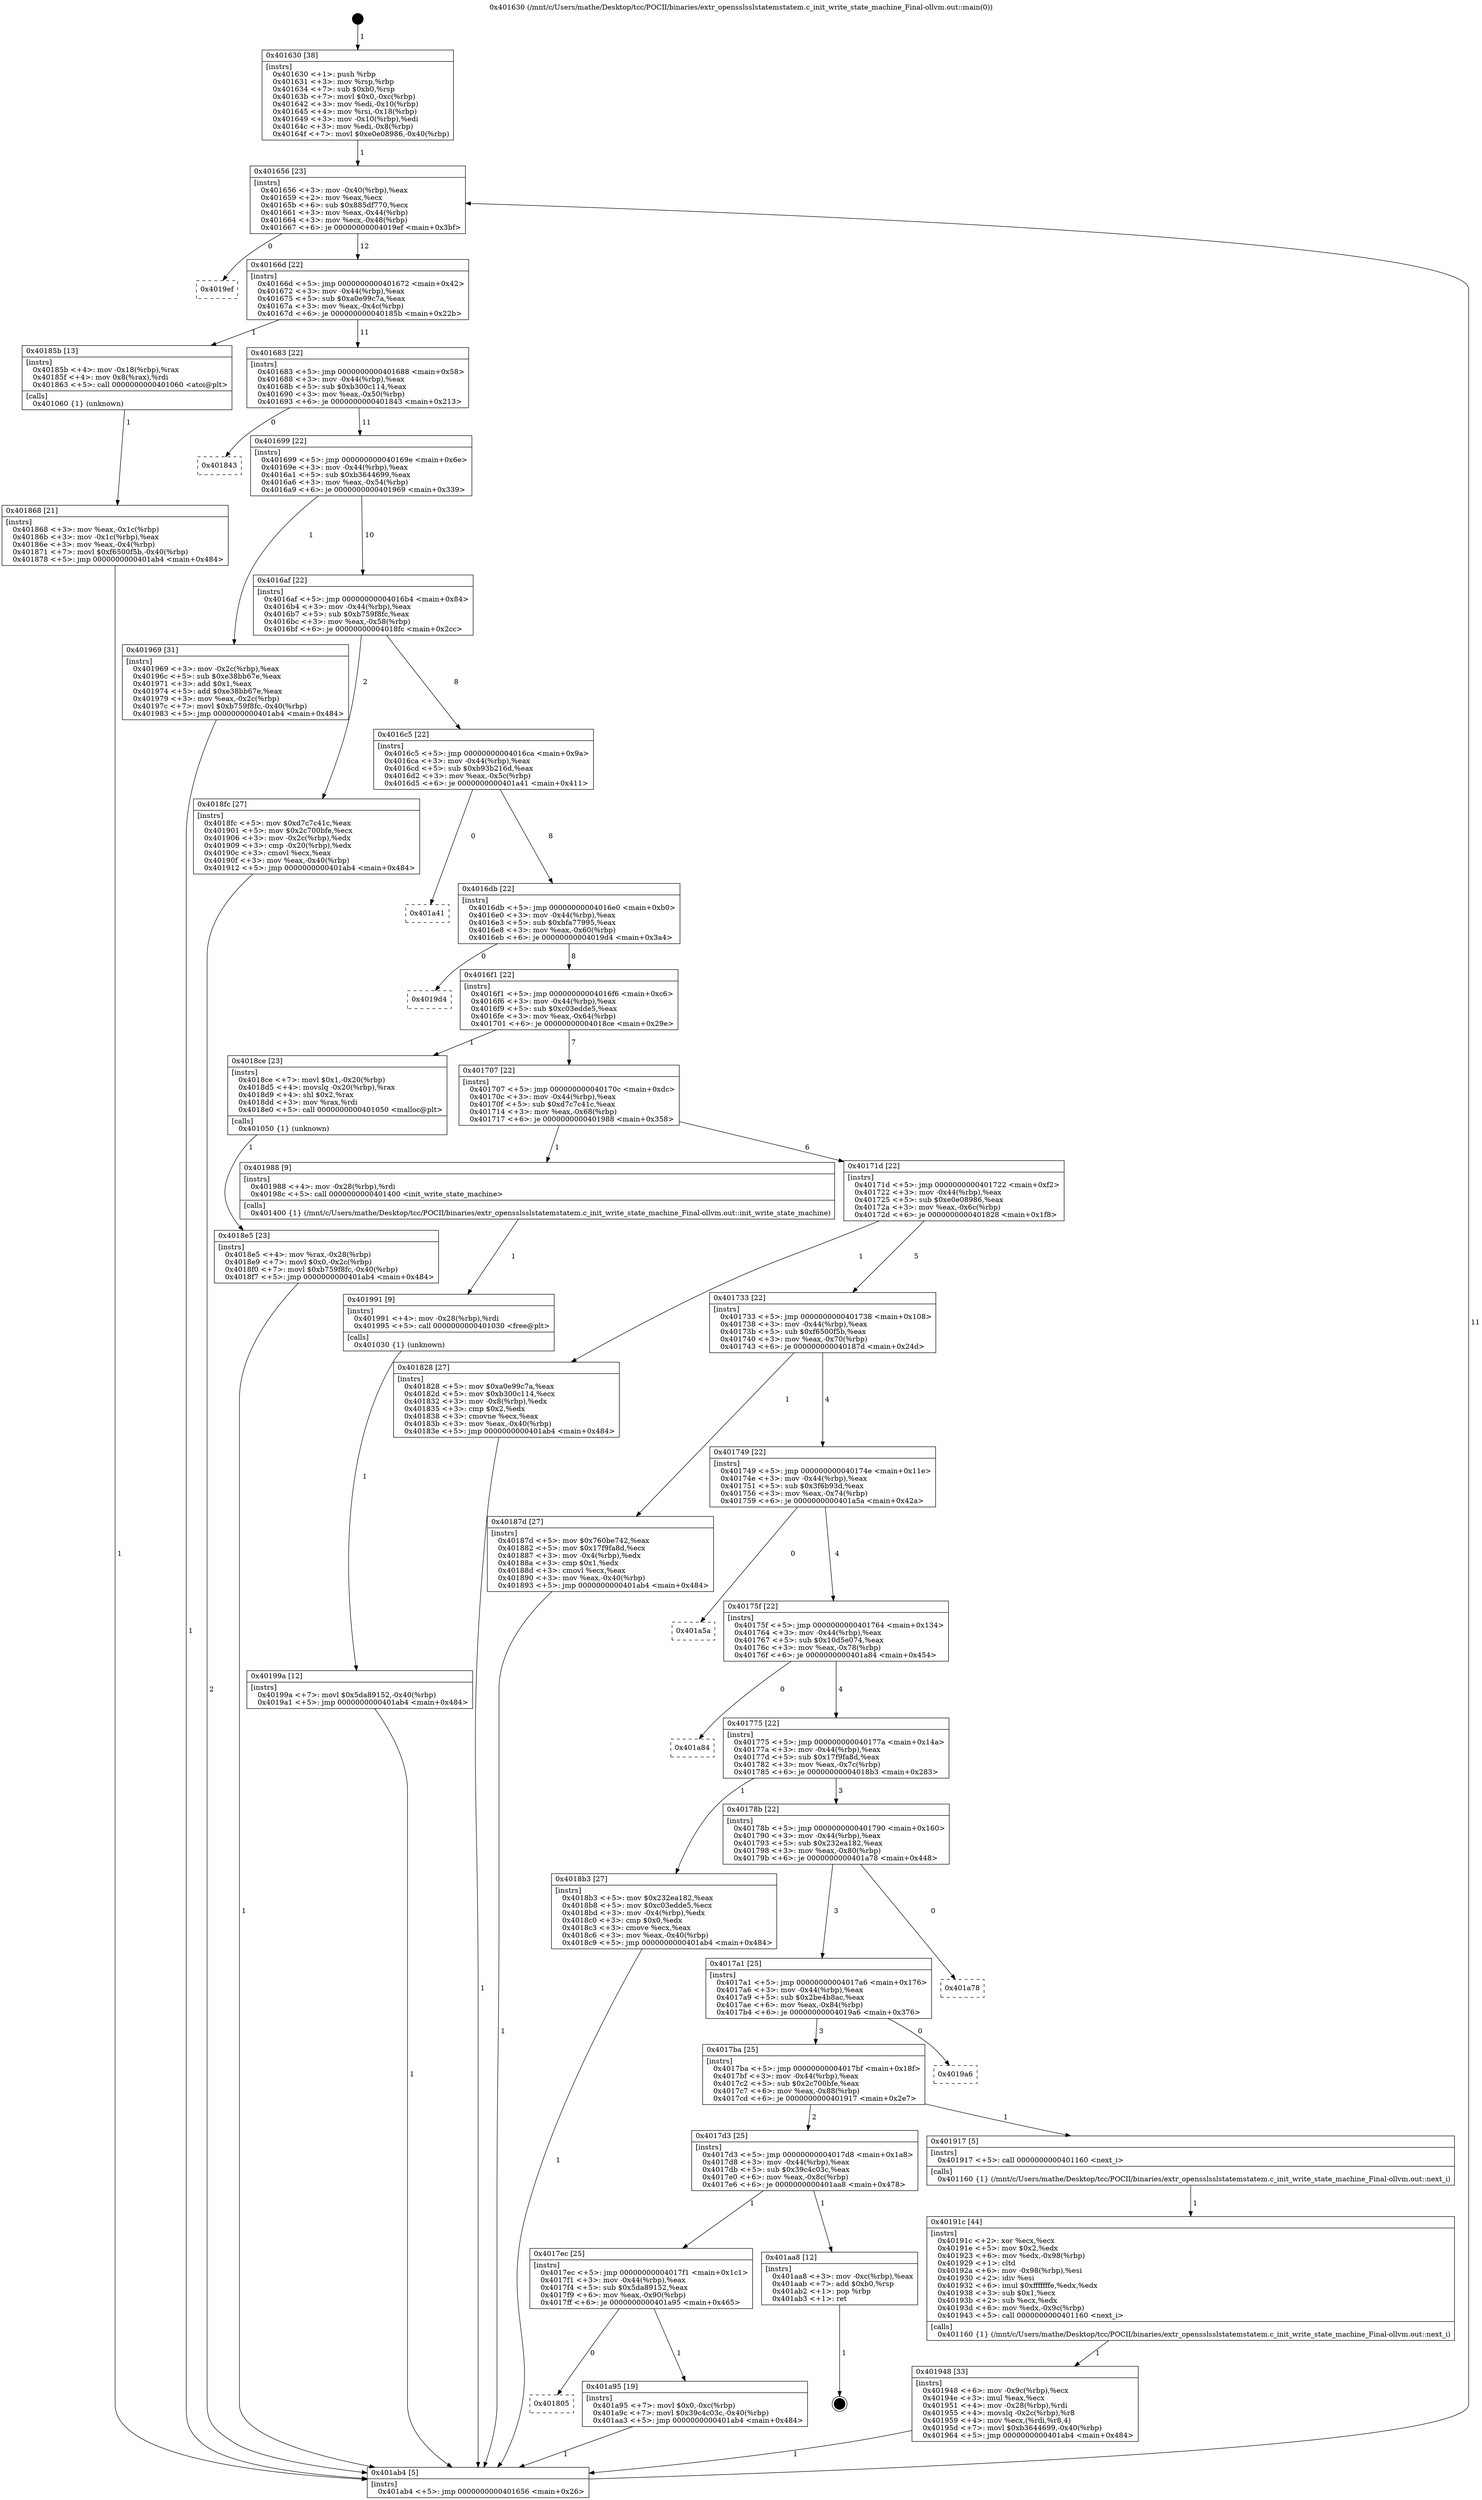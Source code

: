 digraph "0x401630" {
  label = "0x401630 (/mnt/c/Users/mathe/Desktop/tcc/POCII/binaries/extr_opensslsslstatemstatem.c_init_write_state_machine_Final-ollvm.out::main(0))"
  labelloc = "t"
  node[shape=record]

  Entry [label="",width=0.3,height=0.3,shape=circle,fillcolor=black,style=filled]
  "0x401656" [label="{
     0x401656 [23]\l
     | [instrs]\l
     &nbsp;&nbsp;0x401656 \<+3\>: mov -0x40(%rbp),%eax\l
     &nbsp;&nbsp;0x401659 \<+2\>: mov %eax,%ecx\l
     &nbsp;&nbsp;0x40165b \<+6\>: sub $0x885df770,%ecx\l
     &nbsp;&nbsp;0x401661 \<+3\>: mov %eax,-0x44(%rbp)\l
     &nbsp;&nbsp;0x401664 \<+3\>: mov %ecx,-0x48(%rbp)\l
     &nbsp;&nbsp;0x401667 \<+6\>: je 00000000004019ef \<main+0x3bf\>\l
  }"]
  "0x4019ef" [label="{
     0x4019ef\l
  }", style=dashed]
  "0x40166d" [label="{
     0x40166d [22]\l
     | [instrs]\l
     &nbsp;&nbsp;0x40166d \<+5\>: jmp 0000000000401672 \<main+0x42\>\l
     &nbsp;&nbsp;0x401672 \<+3\>: mov -0x44(%rbp),%eax\l
     &nbsp;&nbsp;0x401675 \<+5\>: sub $0xa0e99c7a,%eax\l
     &nbsp;&nbsp;0x40167a \<+3\>: mov %eax,-0x4c(%rbp)\l
     &nbsp;&nbsp;0x40167d \<+6\>: je 000000000040185b \<main+0x22b\>\l
  }"]
  Exit [label="",width=0.3,height=0.3,shape=circle,fillcolor=black,style=filled,peripheries=2]
  "0x40185b" [label="{
     0x40185b [13]\l
     | [instrs]\l
     &nbsp;&nbsp;0x40185b \<+4\>: mov -0x18(%rbp),%rax\l
     &nbsp;&nbsp;0x40185f \<+4\>: mov 0x8(%rax),%rdi\l
     &nbsp;&nbsp;0x401863 \<+5\>: call 0000000000401060 \<atoi@plt\>\l
     | [calls]\l
     &nbsp;&nbsp;0x401060 \{1\} (unknown)\l
  }"]
  "0x401683" [label="{
     0x401683 [22]\l
     | [instrs]\l
     &nbsp;&nbsp;0x401683 \<+5\>: jmp 0000000000401688 \<main+0x58\>\l
     &nbsp;&nbsp;0x401688 \<+3\>: mov -0x44(%rbp),%eax\l
     &nbsp;&nbsp;0x40168b \<+5\>: sub $0xb300c114,%eax\l
     &nbsp;&nbsp;0x401690 \<+3\>: mov %eax,-0x50(%rbp)\l
     &nbsp;&nbsp;0x401693 \<+6\>: je 0000000000401843 \<main+0x213\>\l
  }"]
  "0x401805" [label="{
     0x401805\l
  }", style=dashed]
  "0x401843" [label="{
     0x401843\l
  }", style=dashed]
  "0x401699" [label="{
     0x401699 [22]\l
     | [instrs]\l
     &nbsp;&nbsp;0x401699 \<+5\>: jmp 000000000040169e \<main+0x6e\>\l
     &nbsp;&nbsp;0x40169e \<+3\>: mov -0x44(%rbp),%eax\l
     &nbsp;&nbsp;0x4016a1 \<+5\>: sub $0xb3644699,%eax\l
     &nbsp;&nbsp;0x4016a6 \<+3\>: mov %eax,-0x54(%rbp)\l
     &nbsp;&nbsp;0x4016a9 \<+6\>: je 0000000000401969 \<main+0x339\>\l
  }"]
  "0x401a95" [label="{
     0x401a95 [19]\l
     | [instrs]\l
     &nbsp;&nbsp;0x401a95 \<+7\>: movl $0x0,-0xc(%rbp)\l
     &nbsp;&nbsp;0x401a9c \<+7\>: movl $0x39c4c03c,-0x40(%rbp)\l
     &nbsp;&nbsp;0x401aa3 \<+5\>: jmp 0000000000401ab4 \<main+0x484\>\l
  }"]
  "0x401969" [label="{
     0x401969 [31]\l
     | [instrs]\l
     &nbsp;&nbsp;0x401969 \<+3\>: mov -0x2c(%rbp),%eax\l
     &nbsp;&nbsp;0x40196c \<+5\>: sub $0xe38bb67e,%eax\l
     &nbsp;&nbsp;0x401971 \<+3\>: add $0x1,%eax\l
     &nbsp;&nbsp;0x401974 \<+5\>: add $0xe38bb67e,%eax\l
     &nbsp;&nbsp;0x401979 \<+3\>: mov %eax,-0x2c(%rbp)\l
     &nbsp;&nbsp;0x40197c \<+7\>: movl $0xb759f8fc,-0x40(%rbp)\l
     &nbsp;&nbsp;0x401983 \<+5\>: jmp 0000000000401ab4 \<main+0x484\>\l
  }"]
  "0x4016af" [label="{
     0x4016af [22]\l
     | [instrs]\l
     &nbsp;&nbsp;0x4016af \<+5\>: jmp 00000000004016b4 \<main+0x84\>\l
     &nbsp;&nbsp;0x4016b4 \<+3\>: mov -0x44(%rbp),%eax\l
     &nbsp;&nbsp;0x4016b7 \<+5\>: sub $0xb759f8fc,%eax\l
     &nbsp;&nbsp;0x4016bc \<+3\>: mov %eax,-0x58(%rbp)\l
     &nbsp;&nbsp;0x4016bf \<+6\>: je 00000000004018fc \<main+0x2cc\>\l
  }"]
  "0x4017ec" [label="{
     0x4017ec [25]\l
     | [instrs]\l
     &nbsp;&nbsp;0x4017ec \<+5\>: jmp 00000000004017f1 \<main+0x1c1\>\l
     &nbsp;&nbsp;0x4017f1 \<+3\>: mov -0x44(%rbp),%eax\l
     &nbsp;&nbsp;0x4017f4 \<+5\>: sub $0x5da89152,%eax\l
     &nbsp;&nbsp;0x4017f9 \<+6\>: mov %eax,-0x90(%rbp)\l
     &nbsp;&nbsp;0x4017ff \<+6\>: je 0000000000401a95 \<main+0x465\>\l
  }"]
  "0x4018fc" [label="{
     0x4018fc [27]\l
     | [instrs]\l
     &nbsp;&nbsp;0x4018fc \<+5\>: mov $0xd7c7c41c,%eax\l
     &nbsp;&nbsp;0x401901 \<+5\>: mov $0x2c700bfe,%ecx\l
     &nbsp;&nbsp;0x401906 \<+3\>: mov -0x2c(%rbp),%edx\l
     &nbsp;&nbsp;0x401909 \<+3\>: cmp -0x20(%rbp),%edx\l
     &nbsp;&nbsp;0x40190c \<+3\>: cmovl %ecx,%eax\l
     &nbsp;&nbsp;0x40190f \<+3\>: mov %eax,-0x40(%rbp)\l
     &nbsp;&nbsp;0x401912 \<+5\>: jmp 0000000000401ab4 \<main+0x484\>\l
  }"]
  "0x4016c5" [label="{
     0x4016c5 [22]\l
     | [instrs]\l
     &nbsp;&nbsp;0x4016c5 \<+5\>: jmp 00000000004016ca \<main+0x9a\>\l
     &nbsp;&nbsp;0x4016ca \<+3\>: mov -0x44(%rbp),%eax\l
     &nbsp;&nbsp;0x4016cd \<+5\>: sub $0xb93b216d,%eax\l
     &nbsp;&nbsp;0x4016d2 \<+3\>: mov %eax,-0x5c(%rbp)\l
     &nbsp;&nbsp;0x4016d5 \<+6\>: je 0000000000401a41 \<main+0x411\>\l
  }"]
  "0x401aa8" [label="{
     0x401aa8 [12]\l
     | [instrs]\l
     &nbsp;&nbsp;0x401aa8 \<+3\>: mov -0xc(%rbp),%eax\l
     &nbsp;&nbsp;0x401aab \<+7\>: add $0xb0,%rsp\l
     &nbsp;&nbsp;0x401ab2 \<+1\>: pop %rbp\l
     &nbsp;&nbsp;0x401ab3 \<+1\>: ret\l
  }"]
  "0x401a41" [label="{
     0x401a41\l
  }", style=dashed]
  "0x4016db" [label="{
     0x4016db [22]\l
     | [instrs]\l
     &nbsp;&nbsp;0x4016db \<+5\>: jmp 00000000004016e0 \<main+0xb0\>\l
     &nbsp;&nbsp;0x4016e0 \<+3\>: mov -0x44(%rbp),%eax\l
     &nbsp;&nbsp;0x4016e3 \<+5\>: sub $0xbfa77995,%eax\l
     &nbsp;&nbsp;0x4016e8 \<+3\>: mov %eax,-0x60(%rbp)\l
     &nbsp;&nbsp;0x4016eb \<+6\>: je 00000000004019d4 \<main+0x3a4\>\l
  }"]
  "0x40199a" [label="{
     0x40199a [12]\l
     | [instrs]\l
     &nbsp;&nbsp;0x40199a \<+7\>: movl $0x5da89152,-0x40(%rbp)\l
     &nbsp;&nbsp;0x4019a1 \<+5\>: jmp 0000000000401ab4 \<main+0x484\>\l
  }"]
  "0x4019d4" [label="{
     0x4019d4\l
  }", style=dashed]
  "0x4016f1" [label="{
     0x4016f1 [22]\l
     | [instrs]\l
     &nbsp;&nbsp;0x4016f1 \<+5\>: jmp 00000000004016f6 \<main+0xc6\>\l
     &nbsp;&nbsp;0x4016f6 \<+3\>: mov -0x44(%rbp),%eax\l
     &nbsp;&nbsp;0x4016f9 \<+5\>: sub $0xc03edde5,%eax\l
     &nbsp;&nbsp;0x4016fe \<+3\>: mov %eax,-0x64(%rbp)\l
     &nbsp;&nbsp;0x401701 \<+6\>: je 00000000004018ce \<main+0x29e\>\l
  }"]
  "0x401991" [label="{
     0x401991 [9]\l
     | [instrs]\l
     &nbsp;&nbsp;0x401991 \<+4\>: mov -0x28(%rbp),%rdi\l
     &nbsp;&nbsp;0x401995 \<+5\>: call 0000000000401030 \<free@plt\>\l
     | [calls]\l
     &nbsp;&nbsp;0x401030 \{1\} (unknown)\l
  }"]
  "0x4018ce" [label="{
     0x4018ce [23]\l
     | [instrs]\l
     &nbsp;&nbsp;0x4018ce \<+7\>: movl $0x1,-0x20(%rbp)\l
     &nbsp;&nbsp;0x4018d5 \<+4\>: movslq -0x20(%rbp),%rax\l
     &nbsp;&nbsp;0x4018d9 \<+4\>: shl $0x2,%rax\l
     &nbsp;&nbsp;0x4018dd \<+3\>: mov %rax,%rdi\l
     &nbsp;&nbsp;0x4018e0 \<+5\>: call 0000000000401050 \<malloc@plt\>\l
     | [calls]\l
     &nbsp;&nbsp;0x401050 \{1\} (unknown)\l
  }"]
  "0x401707" [label="{
     0x401707 [22]\l
     | [instrs]\l
     &nbsp;&nbsp;0x401707 \<+5\>: jmp 000000000040170c \<main+0xdc\>\l
     &nbsp;&nbsp;0x40170c \<+3\>: mov -0x44(%rbp),%eax\l
     &nbsp;&nbsp;0x40170f \<+5\>: sub $0xd7c7c41c,%eax\l
     &nbsp;&nbsp;0x401714 \<+3\>: mov %eax,-0x68(%rbp)\l
     &nbsp;&nbsp;0x401717 \<+6\>: je 0000000000401988 \<main+0x358\>\l
  }"]
  "0x401948" [label="{
     0x401948 [33]\l
     | [instrs]\l
     &nbsp;&nbsp;0x401948 \<+6\>: mov -0x9c(%rbp),%ecx\l
     &nbsp;&nbsp;0x40194e \<+3\>: imul %eax,%ecx\l
     &nbsp;&nbsp;0x401951 \<+4\>: mov -0x28(%rbp),%rdi\l
     &nbsp;&nbsp;0x401955 \<+4\>: movslq -0x2c(%rbp),%r8\l
     &nbsp;&nbsp;0x401959 \<+4\>: mov %ecx,(%rdi,%r8,4)\l
     &nbsp;&nbsp;0x40195d \<+7\>: movl $0xb3644699,-0x40(%rbp)\l
     &nbsp;&nbsp;0x401964 \<+5\>: jmp 0000000000401ab4 \<main+0x484\>\l
  }"]
  "0x401988" [label="{
     0x401988 [9]\l
     | [instrs]\l
     &nbsp;&nbsp;0x401988 \<+4\>: mov -0x28(%rbp),%rdi\l
     &nbsp;&nbsp;0x40198c \<+5\>: call 0000000000401400 \<init_write_state_machine\>\l
     | [calls]\l
     &nbsp;&nbsp;0x401400 \{1\} (/mnt/c/Users/mathe/Desktop/tcc/POCII/binaries/extr_opensslsslstatemstatem.c_init_write_state_machine_Final-ollvm.out::init_write_state_machine)\l
  }"]
  "0x40171d" [label="{
     0x40171d [22]\l
     | [instrs]\l
     &nbsp;&nbsp;0x40171d \<+5\>: jmp 0000000000401722 \<main+0xf2\>\l
     &nbsp;&nbsp;0x401722 \<+3\>: mov -0x44(%rbp),%eax\l
     &nbsp;&nbsp;0x401725 \<+5\>: sub $0xe0e08986,%eax\l
     &nbsp;&nbsp;0x40172a \<+3\>: mov %eax,-0x6c(%rbp)\l
     &nbsp;&nbsp;0x40172d \<+6\>: je 0000000000401828 \<main+0x1f8\>\l
  }"]
  "0x40191c" [label="{
     0x40191c [44]\l
     | [instrs]\l
     &nbsp;&nbsp;0x40191c \<+2\>: xor %ecx,%ecx\l
     &nbsp;&nbsp;0x40191e \<+5\>: mov $0x2,%edx\l
     &nbsp;&nbsp;0x401923 \<+6\>: mov %edx,-0x98(%rbp)\l
     &nbsp;&nbsp;0x401929 \<+1\>: cltd\l
     &nbsp;&nbsp;0x40192a \<+6\>: mov -0x98(%rbp),%esi\l
     &nbsp;&nbsp;0x401930 \<+2\>: idiv %esi\l
     &nbsp;&nbsp;0x401932 \<+6\>: imul $0xfffffffe,%edx,%edx\l
     &nbsp;&nbsp;0x401938 \<+3\>: sub $0x1,%ecx\l
     &nbsp;&nbsp;0x40193b \<+2\>: sub %ecx,%edx\l
     &nbsp;&nbsp;0x40193d \<+6\>: mov %edx,-0x9c(%rbp)\l
     &nbsp;&nbsp;0x401943 \<+5\>: call 0000000000401160 \<next_i\>\l
     | [calls]\l
     &nbsp;&nbsp;0x401160 \{1\} (/mnt/c/Users/mathe/Desktop/tcc/POCII/binaries/extr_opensslsslstatemstatem.c_init_write_state_machine_Final-ollvm.out::next_i)\l
  }"]
  "0x401828" [label="{
     0x401828 [27]\l
     | [instrs]\l
     &nbsp;&nbsp;0x401828 \<+5\>: mov $0xa0e99c7a,%eax\l
     &nbsp;&nbsp;0x40182d \<+5\>: mov $0xb300c114,%ecx\l
     &nbsp;&nbsp;0x401832 \<+3\>: mov -0x8(%rbp),%edx\l
     &nbsp;&nbsp;0x401835 \<+3\>: cmp $0x2,%edx\l
     &nbsp;&nbsp;0x401838 \<+3\>: cmovne %ecx,%eax\l
     &nbsp;&nbsp;0x40183b \<+3\>: mov %eax,-0x40(%rbp)\l
     &nbsp;&nbsp;0x40183e \<+5\>: jmp 0000000000401ab4 \<main+0x484\>\l
  }"]
  "0x401733" [label="{
     0x401733 [22]\l
     | [instrs]\l
     &nbsp;&nbsp;0x401733 \<+5\>: jmp 0000000000401738 \<main+0x108\>\l
     &nbsp;&nbsp;0x401738 \<+3\>: mov -0x44(%rbp),%eax\l
     &nbsp;&nbsp;0x40173b \<+5\>: sub $0xf6500f5b,%eax\l
     &nbsp;&nbsp;0x401740 \<+3\>: mov %eax,-0x70(%rbp)\l
     &nbsp;&nbsp;0x401743 \<+6\>: je 000000000040187d \<main+0x24d\>\l
  }"]
  "0x401ab4" [label="{
     0x401ab4 [5]\l
     | [instrs]\l
     &nbsp;&nbsp;0x401ab4 \<+5\>: jmp 0000000000401656 \<main+0x26\>\l
  }"]
  "0x401630" [label="{
     0x401630 [38]\l
     | [instrs]\l
     &nbsp;&nbsp;0x401630 \<+1\>: push %rbp\l
     &nbsp;&nbsp;0x401631 \<+3\>: mov %rsp,%rbp\l
     &nbsp;&nbsp;0x401634 \<+7\>: sub $0xb0,%rsp\l
     &nbsp;&nbsp;0x40163b \<+7\>: movl $0x0,-0xc(%rbp)\l
     &nbsp;&nbsp;0x401642 \<+3\>: mov %edi,-0x10(%rbp)\l
     &nbsp;&nbsp;0x401645 \<+4\>: mov %rsi,-0x18(%rbp)\l
     &nbsp;&nbsp;0x401649 \<+3\>: mov -0x10(%rbp),%edi\l
     &nbsp;&nbsp;0x40164c \<+3\>: mov %edi,-0x8(%rbp)\l
     &nbsp;&nbsp;0x40164f \<+7\>: movl $0xe0e08986,-0x40(%rbp)\l
  }"]
  "0x401868" [label="{
     0x401868 [21]\l
     | [instrs]\l
     &nbsp;&nbsp;0x401868 \<+3\>: mov %eax,-0x1c(%rbp)\l
     &nbsp;&nbsp;0x40186b \<+3\>: mov -0x1c(%rbp),%eax\l
     &nbsp;&nbsp;0x40186e \<+3\>: mov %eax,-0x4(%rbp)\l
     &nbsp;&nbsp;0x401871 \<+7\>: movl $0xf6500f5b,-0x40(%rbp)\l
     &nbsp;&nbsp;0x401878 \<+5\>: jmp 0000000000401ab4 \<main+0x484\>\l
  }"]
  "0x4017d3" [label="{
     0x4017d3 [25]\l
     | [instrs]\l
     &nbsp;&nbsp;0x4017d3 \<+5\>: jmp 00000000004017d8 \<main+0x1a8\>\l
     &nbsp;&nbsp;0x4017d8 \<+3\>: mov -0x44(%rbp),%eax\l
     &nbsp;&nbsp;0x4017db \<+5\>: sub $0x39c4c03c,%eax\l
     &nbsp;&nbsp;0x4017e0 \<+6\>: mov %eax,-0x8c(%rbp)\l
     &nbsp;&nbsp;0x4017e6 \<+6\>: je 0000000000401aa8 \<main+0x478\>\l
  }"]
  "0x40187d" [label="{
     0x40187d [27]\l
     | [instrs]\l
     &nbsp;&nbsp;0x40187d \<+5\>: mov $0x760be742,%eax\l
     &nbsp;&nbsp;0x401882 \<+5\>: mov $0x17f9fa8d,%ecx\l
     &nbsp;&nbsp;0x401887 \<+3\>: mov -0x4(%rbp),%edx\l
     &nbsp;&nbsp;0x40188a \<+3\>: cmp $0x1,%edx\l
     &nbsp;&nbsp;0x40188d \<+3\>: cmovl %ecx,%eax\l
     &nbsp;&nbsp;0x401890 \<+3\>: mov %eax,-0x40(%rbp)\l
     &nbsp;&nbsp;0x401893 \<+5\>: jmp 0000000000401ab4 \<main+0x484\>\l
  }"]
  "0x401749" [label="{
     0x401749 [22]\l
     | [instrs]\l
     &nbsp;&nbsp;0x401749 \<+5\>: jmp 000000000040174e \<main+0x11e\>\l
     &nbsp;&nbsp;0x40174e \<+3\>: mov -0x44(%rbp),%eax\l
     &nbsp;&nbsp;0x401751 \<+5\>: sub $0x3f6b93d,%eax\l
     &nbsp;&nbsp;0x401756 \<+3\>: mov %eax,-0x74(%rbp)\l
     &nbsp;&nbsp;0x401759 \<+6\>: je 0000000000401a5a \<main+0x42a\>\l
  }"]
  "0x401917" [label="{
     0x401917 [5]\l
     | [instrs]\l
     &nbsp;&nbsp;0x401917 \<+5\>: call 0000000000401160 \<next_i\>\l
     | [calls]\l
     &nbsp;&nbsp;0x401160 \{1\} (/mnt/c/Users/mathe/Desktop/tcc/POCII/binaries/extr_opensslsslstatemstatem.c_init_write_state_machine_Final-ollvm.out::next_i)\l
  }"]
  "0x401a5a" [label="{
     0x401a5a\l
  }", style=dashed]
  "0x40175f" [label="{
     0x40175f [22]\l
     | [instrs]\l
     &nbsp;&nbsp;0x40175f \<+5\>: jmp 0000000000401764 \<main+0x134\>\l
     &nbsp;&nbsp;0x401764 \<+3\>: mov -0x44(%rbp),%eax\l
     &nbsp;&nbsp;0x401767 \<+5\>: sub $0x10d5e074,%eax\l
     &nbsp;&nbsp;0x40176c \<+3\>: mov %eax,-0x78(%rbp)\l
     &nbsp;&nbsp;0x40176f \<+6\>: je 0000000000401a84 \<main+0x454\>\l
  }"]
  "0x4017ba" [label="{
     0x4017ba [25]\l
     | [instrs]\l
     &nbsp;&nbsp;0x4017ba \<+5\>: jmp 00000000004017bf \<main+0x18f\>\l
     &nbsp;&nbsp;0x4017bf \<+3\>: mov -0x44(%rbp),%eax\l
     &nbsp;&nbsp;0x4017c2 \<+5\>: sub $0x2c700bfe,%eax\l
     &nbsp;&nbsp;0x4017c7 \<+6\>: mov %eax,-0x88(%rbp)\l
     &nbsp;&nbsp;0x4017cd \<+6\>: je 0000000000401917 \<main+0x2e7\>\l
  }"]
  "0x401a84" [label="{
     0x401a84\l
  }", style=dashed]
  "0x401775" [label="{
     0x401775 [22]\l
     | [instrs]\l
     &nbsp;&nbsp;0x401775 \<+5\>: jmp 000000000040177a \<main+0x14a\>\l
     &nbsp;&nbsp;0x40177a \<+3\>: mov -0x44(%rbp),%eax\l
     &nbsp;&nbsp;0x40177d \<+5\>: sub $0x17f9fa8d,%eax\l
     &nbsp;&nbsp;0x401782 \<+3\>: mov %eax,-0x7c(%rbp)\l
     &nbsp;&nbsp;0x401785 \<+6\>: je 00000000004018b3 \<main+0x283\>\l
  }"]
  "0x4019a6" [label="{
     0x4019a6\l
  }", style=dashed]
  "0x4018b3" [label="{
     0x4018b3 [27]\l
     | [instrs]\l
     &nbsp;&nbsp;0x4018b3 \<+5\>: mov $0x232ea182,%eax\l
     &nbsp;&nbsp;0x4018b8 \<+5\>: mov $0xc03edde5,%ecx\l
     &nbsp;&nbsp;0x4018bd \<+3\>: mov -0x4(%rbp),%edx\l
     &nbsp;&nbsp;0x4018c0 \<+3\>: cmp $0x0,%edx\l
     &nbsp;&nbsp;0x4018c3 \<+3\>: cmove %ecx,%eax\l
     &nbsp;&nbsp;0x4018c6 \<+3\>: mov %eax,-0x40(%rbp)\l
     &nbsp;&nbsp;0x4018c9 \<+5\>: jmp 0000000000401ab4 \<main+0x484\>\l
  }"]
  "0x40178b" [label="{
     0x40178b [22]\l
     | [instrs]\l
     &nbsp;&nbsp;0x40178b \<+5\>: jmp 0000000000401790 \<main+0x160\>\l
     &nbsp;&nbsp;0x401790 \<+3\>: mov -0x44(%rbp),%eax\l
     &nbsp;&nbsp;0x401793 \<+5\>: sub $0x232ea182,%eax\l
     &nbsp;&nbsp;0x401798 \<+3\>: mov %eax,-0x80(%rbp)\l
     &nbsp;&nbsp;0x40179b \<+6\>: je 0000000000401a78 \<main+0x448\>\l
  }"]
  "0x4018e5" [label="{
     0x4018e5 [23]\l
     | [instrs]\l
     &nbsp;&nbsp;0x4018e5 \<+4\>: mov %rax,-0x28(%rbp)\l
     &nbsp;&nbsp;0x4018e9 \<+7\>: movl $0x0,-0x2c(%rbp)\l
     &nbsp;&nbsp;0x4018f0 \<+7\>: movl $0xb759f8fc,-0x40(%rbp)\l
     &nbsp;&nbsp;0x4018f7 \<+5\>: jmp 0000000000401ab4 \<main+0x484\>\l
  }"]
  "0x4017a1" [label="{
     0x4017a1 [25]\l
     | [instrs]\l
     &nbsp;&nbsp;0x4017a1 \<+5\>: jmp 00000000004017a6 \<main+0x176\>\l
     &nbsp;&nbsp;0x4017a6 \<+3\>: mov -0x44(%rbp),%eax\l
     &nbsp;&nbsp;0x4017a9 \<+5\>: sub $0x2be4b8ac,%eax\l
     &nbsp;&nbsp;0x4017ae \<+6\>: mov %eax,-0x84(%rbp)\l
     &nbsp;&nbsp;0x4017b4 \<+6\>: je 00000000004019a6 \<main+0x376\>\l
  }"]
  "0x401a78" [label="{
     0x401a78\l
  }", style=dashed]
  Entry -> "0x401630" [label=" 1"]
  "0x401656" -> "0x4019ef" [label=" 0"]
  "0x401656" -> "0x40166d" [label=" 12"]
  "0x401aa8" -> Exit [label=" 1"]
  "0x40166d" -> "0x40185b" [label=" 1"]
  "0x40166d" -> "0x401683" [label=" 11"]
  "0x401a95" -> "0x401ab4" [label=" 1"]
  "0x401683" -> "0x401843" [label=" 0"]
  "0x401683" -> "0x401699" [label=" 11"]
  "0x4017ec" -> "0x401805" [label=" 0"]
  "0x401699" -> "0x401969" [label=" 1"]
  "0x401699" -> "0x4016af" [label=" 10"]
  "0x4017ec" -> "0x401a95" [label=" 1"]
  "0x4016af" -> "0x4018fc" [label=" 2"]
  "0x4016af" -> "0x4016c5" [label=" 8"]
  "0x4017d3" -> "0x4017ec" [label=" 1"]
  "0x4016c5" -> "0x401a41" [label=" 0"]
  "0x4016c5" -> "0x4016db" [label=" 8"]
  "0x4017d3" -> "0x401aa8" [label=" 1"]
  "0x4016db" -> "0x4019d4" [label=" 0"]
  "0x4016db" -> "0x4016f1" [label=" 8"]
  "0x40199a" -> "0x401ab4" [label=" 1"]
  "0x4016f1" -> "0x4018ce" [label=" 1"]
  "0x4016f1" -> "0x401707" [label=" 7"]
  "0x401991" -> "0x40199a" [label=" 1"]
  "0x401707" -> "0x401988" [label=" 1"]
  "0x401707" -> "0x40171d" [label=" 6"]
  "0x401988" -> "0x401991" [label=" 1"]
  "0x40171d" -> "0x401828" [label=" 1"]
  "0x40171d" -> "0x401733" [label=" 5"]
  "0x401828" -> "0x401ab4" [label=" 1"]
  "0x401630" -> "0x401656" [label=" 1"]
  "0x401ab4" -> "0x401656" [label=" 11"]
  "0x40185b" -> "0x401868" [label=" 1"]
  "0x401868" -> "0x401ab4" [label=" 1"]
  "0x401969" -> "0x401ab4" [label=" 1"]
  "0x401733" -> "0x40187d" [label=" 1"]
  "0x401733" -> "0x401749" [label=" 4"]
  "0x40187d" -> "0x401ab4" [label=" 1"]
  "0x401948" -> "0x401ab4" [label=" 1"]
  "0x401749" -> "0x401a5a" [label=" 0"]
  "0x401749" -> "0x40175f" [label=" 4"]
  "0x40191c" -> "0x401948" [label=" 1"]
  "0x40175f" -> "0x401a84" [label=" 0"]
  "0x40175f" -> "0x401775" [label=" 4"]
  "0x4017ba" -> "0x4017d3" [label=" 2"]
  "0x401775" -> "0x4018b3" [label=" 1"]
  "0x401775" -> "0x40178b" [label=" 3"]
  "0x4018b3" -> "0x401ab4" [label=" 1"]
  "0x4018ce" -> "0x4018e5" [label=" 1"]
  "0x4018e5" -> "0x401ab4" [label=" 1"]
  "0x4018fc" -> "0x401ab4" [label=" 2"]
  "0x4017ba" -> "0x401917" [label=" 1"]
  "0x40178b" -> "0x401a78" [label=" 0"]
  "0x40178b" -> "0x4017a1" [label=" 3"]
  "0x401917" -> "0x40191c" [label=" 1"]
  "0x4017a1" -> "0x4019a6" [label=" 0"]
  "0x4017a1" -> "0x4017ba" [label=" 3"]
}
